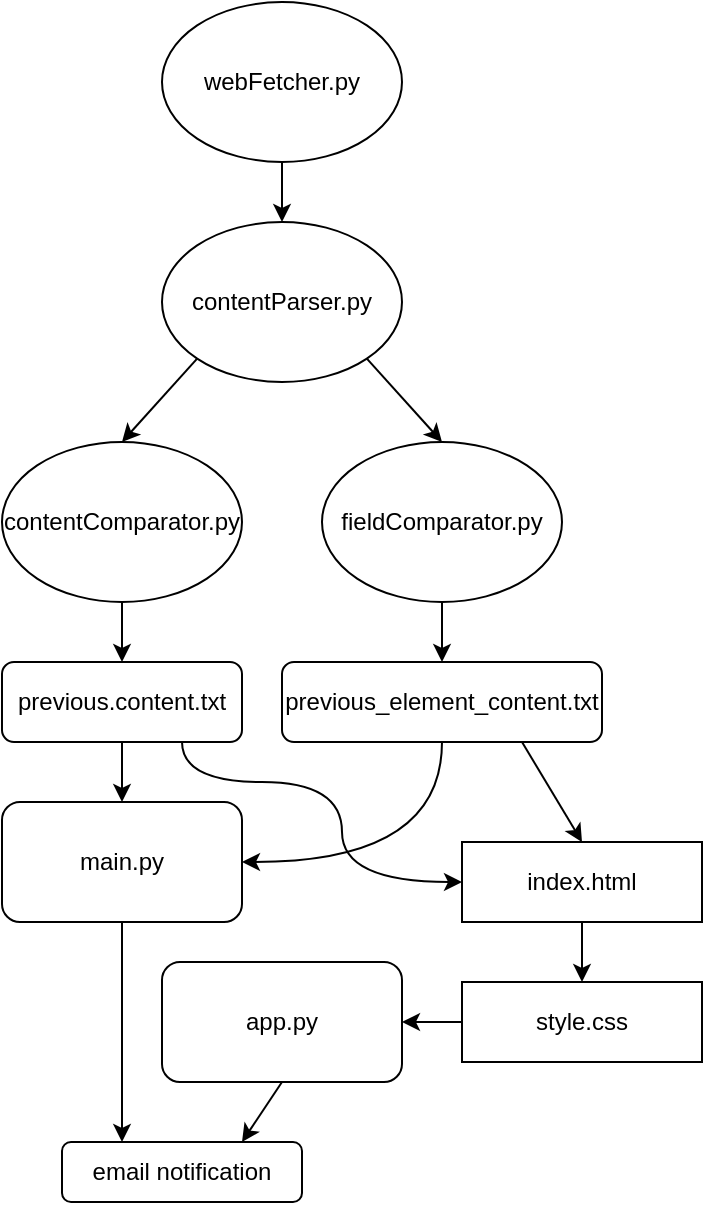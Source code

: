 <mxfile version="26.1.1">
  <diagram name="Page-1" id="rJ3Su6eRKoFjzBdF0YPi">
    <mxGraphModel dx="1666" dy="789" grid="1" gridSize="10" guides="1" tooltips="1" connect="1" arrows="1" fold="1" page="1" pageScale="1" pageWidth="850" pageHeight="1100" math="0" shadow="0">
      <root>
        <mxCell id="0" />
        <mxCell id="1" parent="0" />
        <mxCell id="fJJ5jNnLarmT3tVw8iJC-2" value="webFetcher.py" style="ellipse;whiteSpace=wrap;html=1;" vertex="1" parent="1">
          <mxGeometry x="240" y="80" width="120" height="80" as="geometry" />
        </mxCell>
        <mxCell id="fJJ5jNnLarmT3tVw8iJC-3" value="contentParser.py" style="ellipse;whiteSpace=wrap;html=1;" vertex="1" parent="1">
          <mxGeometry x="240" y="190" width="120" height="80" as="geometry" />
        </mxCell>
        <mxCell id="fJJ5jNnLarmT3tVw8iJC-4" value="contentComparator.py" style="ellipse;whiteSpace=wrap;html=1;" vertex="1" parent="1">
          <mxGeometry x="160" y="300" width="120" height="80" as="geometry" />
        </mxCell>
        <mxCell id="fJJ5jNnLarmT3tVw8iJC-5" value="fieldComparator.py" style="ellipse;whiteSpace=wrap;html=1;" vertex="1" parent="1">
          <mxGeometry x="320" y="300" width="120" height="80" as="geometry" />
        </mxCell>
        <mxCell id="fJJ5jNnLarmT3tVw8iJC-6" value="" style="endArrow=classic;html=1;rounded=0;exitX=0.5;exitY=1;exitDx=0;exitDy=0;entryX=0.5;entryY=0;entryDx=0;entryDy=0;" edge="1" parent="1" source="fJJ5jNnLarmT3tVw8iJC-2" target="fJJ5jNnLarmT3tVw8iJC-3">
          <mxGeometry width="50" height="50" relative="1" as="geometry">
            <mxPoint x="400" y="340" as="sourcePoint" />
            <mxPoint x="450" y="290" as="targetPoint" />
          </mxGeometry>
        </mxCell>
        <mxCell id="fJJ5jNnLarmT3tVw8iJC-7" value="" style="endArrow=classic;html=1;rounded=0;exitX=1;exitY=1;exitDx=0;exitDy=0;entryX=0.5;entryY=0;entryDx=0;entryDy=0;" edge="1" parent="1" source="fJJ5jNnLarmT3tVw8iJC-3" target="fJJ5jNnLarmT3tVw8iJC-5">
          <mxGeometry width="50" height="50" relative="1" as="geometry">
            <mxPoint x="310" y="170" as="sourcePoint" />
            <mxPoint x="310" y="210" as="targetPoint" />
          </mxGeometry>
        </mxCell>
        <mxCell id="fJJ5jNnLarmT3tVw8iJC-8" value="" style="endArrow=classic;html=1;rounded=0;exitX=0;exitY=1;exitDx=0;exitDy=0;entryX=0.5;entryY=0;entryDx=0;entryDy=0;" edge="1" parent="1" source="fJJ5jNnLarmT3tVw8iJC-3" target="fJJ5jNnLarmT3tVw8iJC-4">
          <mxGeometry width="50" height="50" relative="1" as="geometry">
            <mxPoint x="320" y="180" as="sourcePoint" />
            <mxPoint x="320" y="220" as="targetPoint" />
          </mxGeometry>
        </mxCell>
        <mxCell id="fJJ5jNnLarmT3tVw8iJC-9" value="previous_element_content.txt" style="rounded=1;whiteSpace=wrap;html=1;" vertex="1" parent="1">
          <mxGeometry x="300" y="410" width="160" height="40" as="geometry" />
        </mxCell>
        <mxCell id="fJJ5jNnLarmT3tVw8iJC-10" value="previous.content.txt" style="rounded=1;whiteSpace=wrap;html=1;" vertex="1" parent="1">
          <mxGeometry x="160" y="410" width="120" height="40" as="geometry" />
        </mxCell>
        <mxCell id="fJJ5jNnLarmT3tVw8iJC-11" value="" style="endArrow=classic;html=1;rounded=0;exitX=0.5;exitY=1;exitDx=0;exitDy=0;entryX=0.5;entryY=0;entryDx=0;entryDy=0;" edge="1" parent="1" source="fJJ5jNnLarmT3tVw8iJC-5" target="fJJ5jNnLarmT3tVw8iJC-9">
          <mxGeometry width="50" height="50" relative="1" as="geometry">
            <mxPoint x="400" y="340" as="sourcePoint" />
            <mxPoint x="450" y="290" as="targetPoint" />
          </mxGeometry>
        </mxCell>
        <mxCell id="fJJ5jNnLarmT3tVw8iJC-12" value="" style="endArrow=classic;html=1;rounded=0;exitX=0.5;exitY=1;exitDx=0;exitDy=0;entryX=0.5;entryY=0;entryDx=0;entryDy=0;" edge="1" parent="1" source="fJJ5jNnLarmT3tVw8iJC-4" target="fJJ5jNnLarmT3tVw8iJC-10">
          <mxGeometry width="50" height="50" relative="1" as="geometry">
            <mxPoint x="390" y="410" as="sourcePoint" />
            <mxPoint x="390" y="450" as="targetPoint" />
          </mxGeometry>
        </mxCell>
        <mxCell id="fJJ5jNnLarmT3tVw8iJC-13" value="main.py" style="rounded=1;whiteSpace=wrap;html=1;" vertex="1" parent="1">
          <mxGeometry x="160" y="480" width="120" height="60" as="geometry" />
        </mxCell>
        <mxCell id="fJJ5jNnLarmT3tVw8iJC-14" value="" style="endArrow=classic;html=1;rounded=0;exitX=0.5;exitY=1;exitDx=0;exitDy=0;entryX=0.5;entryY=0;entryDx=0;entryDy=0;" edge="1" parent="1" source="fJJ5jNnLarmT3tVw8iJC-10" target="fJJ5jNnLarmT3tVw8iJC-13">
          <mxGeometry width="50" height="50" relative="1" as="geometry">
            <mxPoint x="230" y="390" as="sourcePoint" />
            <mxPoint x="230" y="420" as="targetPoint" />
          </mxGeometry>
        </mxCell>
        <mxCell id="fJJ5jNnLarmT3tVw8iJC-15" value="" style="endArrow=classic;html=1;rounded=0;exitX=0.5;exitY=1;exitDx=0;exitDy=0;entryX=1;entryY=0.5;entryDx=0;entryDy=0;edgeStyle=orthogonalEdgeStyle;curved=1;" edge="1" parent="1" source="fJJ5jNnLarmT3tVw8iJC-9" target="fJJ5jNnLarmT3tVw8iJC-13">
          <mxGeometry width="50" height="50" relative="1" as="geometry">
            <mxPoint x="390" y="460" as="sourcePoint" />
            <mxPoint x="290" y="520" as="targetPoint" />
          </mxGeometry>
        </mxCell>
        <mxCell id="fJJ5jNnLarmT3tVw8iJC-16" value="email notification" style="rounded=1;whiteSpace=wrap;html=1;" vertex="1" parent="1">
          <mxGeometry x="190" y="650" width="120" height="30" as="geometry" />
        </mxCell>
        <mxCell id="fJJ5jNnLarmT3tVw8iJC-17" value="" style="endArrow=classic;html=1;rounded=0;exitX=0.5;exitY=1;exitDx=0;exitDy=0;entryX=0.25;entryY=0;entryDx=0;entryDy=0;" edge="1" parent="1" source="fJJ5jNnLarmT3tVw8iJC-13" target="fJJ5jNnLarmT3tVw8iJC-16">
          <mxGeometry width="50" height="50" relative="1" as="geometry">
            <mxPoint x="230" y="460" as="sourcePoint" />
            <mxPoint x="230" y="490" as="targetPoint" />
          </mxGeometry>
        </mxCell>
        <mxCell id="fJJ5jNnLarmT3tVw8iJC-19" value="" style="endArrow=classic;html=1;rounded=0;exitX=0.75;exitY=1;exitDx=0;exitDy=0;edgeStyle=orthogonalEdgeStyle;curved=1;entryX=0;entryY=0.5;entryDx=0;entryDy=0;" edge="1" parent="1" source="fJJ5jNnLarmT3tVw8iJC-10" target="fJJ5jNnLarmT3tVw8iJC-23">
          <mxGeometry width="50" height="50" relative="1" as="geometry">
            <mxPoint x="400" y="440" as="sourcePoint" />
            <mxPoint x="340" y="570" as="targetPoint" />
            <Array as="points">
              <mxPoint x="250" y="470" />
              <mxPoint x="330" y="470" />
              <mxPoint x="330" y="520" />
            </Array>
          </mxGeometry>
        </mxCell>
        <mxCell id="fJJ5jNnLarmT3tVw8iJC-20" value="" style="endArrow=classic;html=1;rounded=0;exitX=0.75;exitY=1;exitDx=0;exitDy=0;entryX=0.5;entryY=0;entryDx=0;entryDy=0;" edge="1" parent="1" source="fJJ5jNnLarmT3tVw8iJC-9" target="fJJ5jNnLarmT3tVw8iJC-23">
          <mxGeometry width="50" height="50" relative="1" as="geometry">
            <mxPoint x="400" y="440" as="sourcePoint" />
            <mxPoint x="420" y="510" as="targetPoint" />
          </mxGeometry>
        </mxCell>
        <mxCell id="fJJ5jNnLarmT3tVw8iJC-23" value="index.html" style="rounded=0;whiteSpace=wrap;html=1;" vertex="1" parent="1">
          <mxGeometry x="390" y="500" width="120" height="40" as="geometry" />
        </mxCell>
        <mxCell id="fJJ5jNnLarmT3tVw8iJC-26" value="style.css" style="rounded=0;whiteSpace=wrap;html=1;" vertex="1" parent="1">
          <mxGeometry x="390" y="570" width="120" height="40" as="geometry" />
        </mxCell>
        <mxCell id="fJJ5jNnLarmT3tVw8iJC-27" value="" style="endArrow=classic;html=1;rounded=0;exitX=0.5;exitY=1;exitDx=0;exitDy=0;entryX=0.5;entryY=0;entryDx=0;entryDy=0;" edge="1" parent="1" source="fJJ5jNnLarmT3tVw8iJC-23" target="fJJ5jNnLarmT3tVw8iJC-26">
          <mxGeometry width="50" height="50" relative="1" as="geometry">
            <mxPoint x="230" y="550" as="sourcePoint" />
            <mxPoint x="230" y="580" as="targetPoint" />
          </mxGeometry>
        </mxCell>
        <mxCell id="fJJ5jNnLarmT3tVw8iJC-28" value="app.py" style="rounded=1;whiteSpace=wrap;html=1;" vertex="1" parent="1">
          <mxGeometry x="240" y="560" width="120" height="60" as="geometry" />
        </mxCell>
        <mxCell id="fJJ5jNnLarmT3tVw8iJC-29" value="" style="endArrow=classic;html=1;rounded=0;exitX=0;exitY=0.5;exitDx=0;exitDy=0;entryX=1;entryY=0.5;entryDx=0;entryDy=0;" edge="1" parent="1" source="fJJ5jNnLarmT3tVw8iJC-26" target="fJJ5jNnLarmT3tVw8iJC-28">
          <mxGeometry width="50" height="50" relative="1" as="geometry">
            <mxPoint x="450" y="550" as="sourcePoint" />
            <mxPoint x="450" y="580" as="targetPoint" />
          </mxGeometry>
        </mxCell>
        <mxCell id="fJJ5jNnLarmT3tVw8iJC-30" value="" style="endArrow=classic;html=1;rounded=0;exitX=0.5;exitY=1;exitDx=0;exitDy=0;entryX=0.75;entryY=0;entryDx=0;entryDy=0;" edge="1" parent="1" source="fJJ5jNnLarmT3tVw8iJC-28" target="fJJ5jNnLarmT3tVw8iJC-16">
          <mxGeometry width="50" height="50" relative="1" as="geometry">
            <mxPoint x="400" y="600" as="sourcePoint" />
            <mxPoint x="370" y="600" as="targetPoint" />
          </mxGeometry>
        </mxCell>
      </root>
    </mxGraphModel>
  </diagram>
</mxfile>
